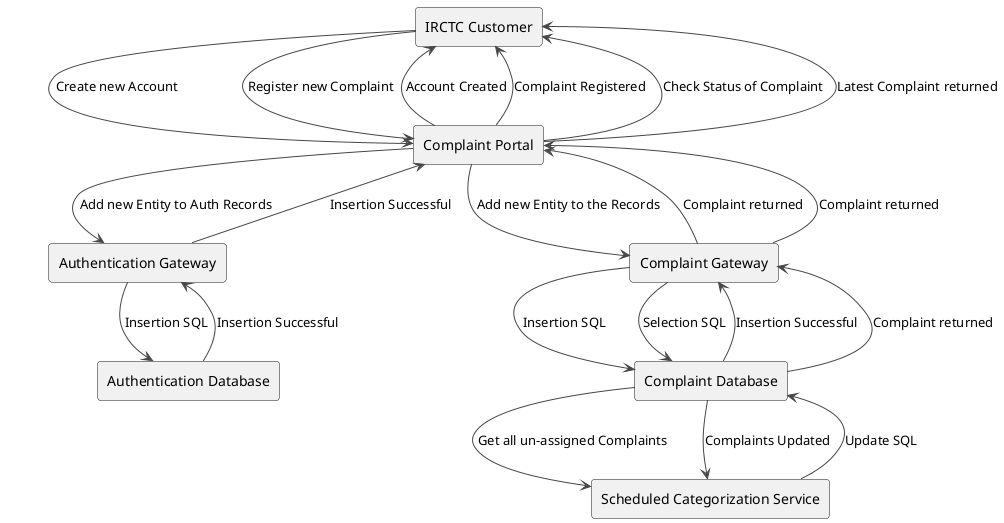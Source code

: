 @startuml
!theme vibrant
skinparam componentstyle rectangle

[IRCTC Customer] --> [Complaint Portal] : Create new Account
[Complaint Portal] --> [Authentication Gateway] : Add new Entity to Auth Records
[Authentication Gateway] --> [Authentication Database] : Insertion SQL
[Authentication Database] --> [Authentication Gateway] : Insertion Successful
[Authentication Gateway] --> [Complaint Portal] : Insertion Successful
[Complaint Portal] --> [IRCTC Customer] : Account Created

[IRCTC Customer] --> [Complaint Portal] : Register new Complaint
[Complaint Portal] --> [Complaint Gateway] : Add new Entity to the Records
[Complaint Gateway] --> [Complaint Database] : Insertion SQL
[Complaint Database] --> [Complaint Gateway] : Insertion Successful
[Complaint Gateway] --> [Complaint Portal] : Complaint returned
[Complaint Portal] --> [IRCTC Customer] : Complaint Registered

[Complaint Database] --> [Scheduled Categorization Service] : Get all un-assigned Complaints
[Scheduled Categorization Service] --> [Complaint Database] : Update SQL
[Complaint Database] --> [Scheduled Categorization Service] : Complaints Updated

[Complaint Portal] --> [IRCTC Customer] : Check Status of Complaint
[Complaint Gateway] --> [Complaint Database] : Selection SQL
[Complaint Database] --> [Complaint Gateway] : Complaint returned
[Complaint Gateway] --> [Complaint Portal] : Complaint returned
[Complaint Portal] --> [IRCTC Customer] : Latest Complaint returned

@enduml
